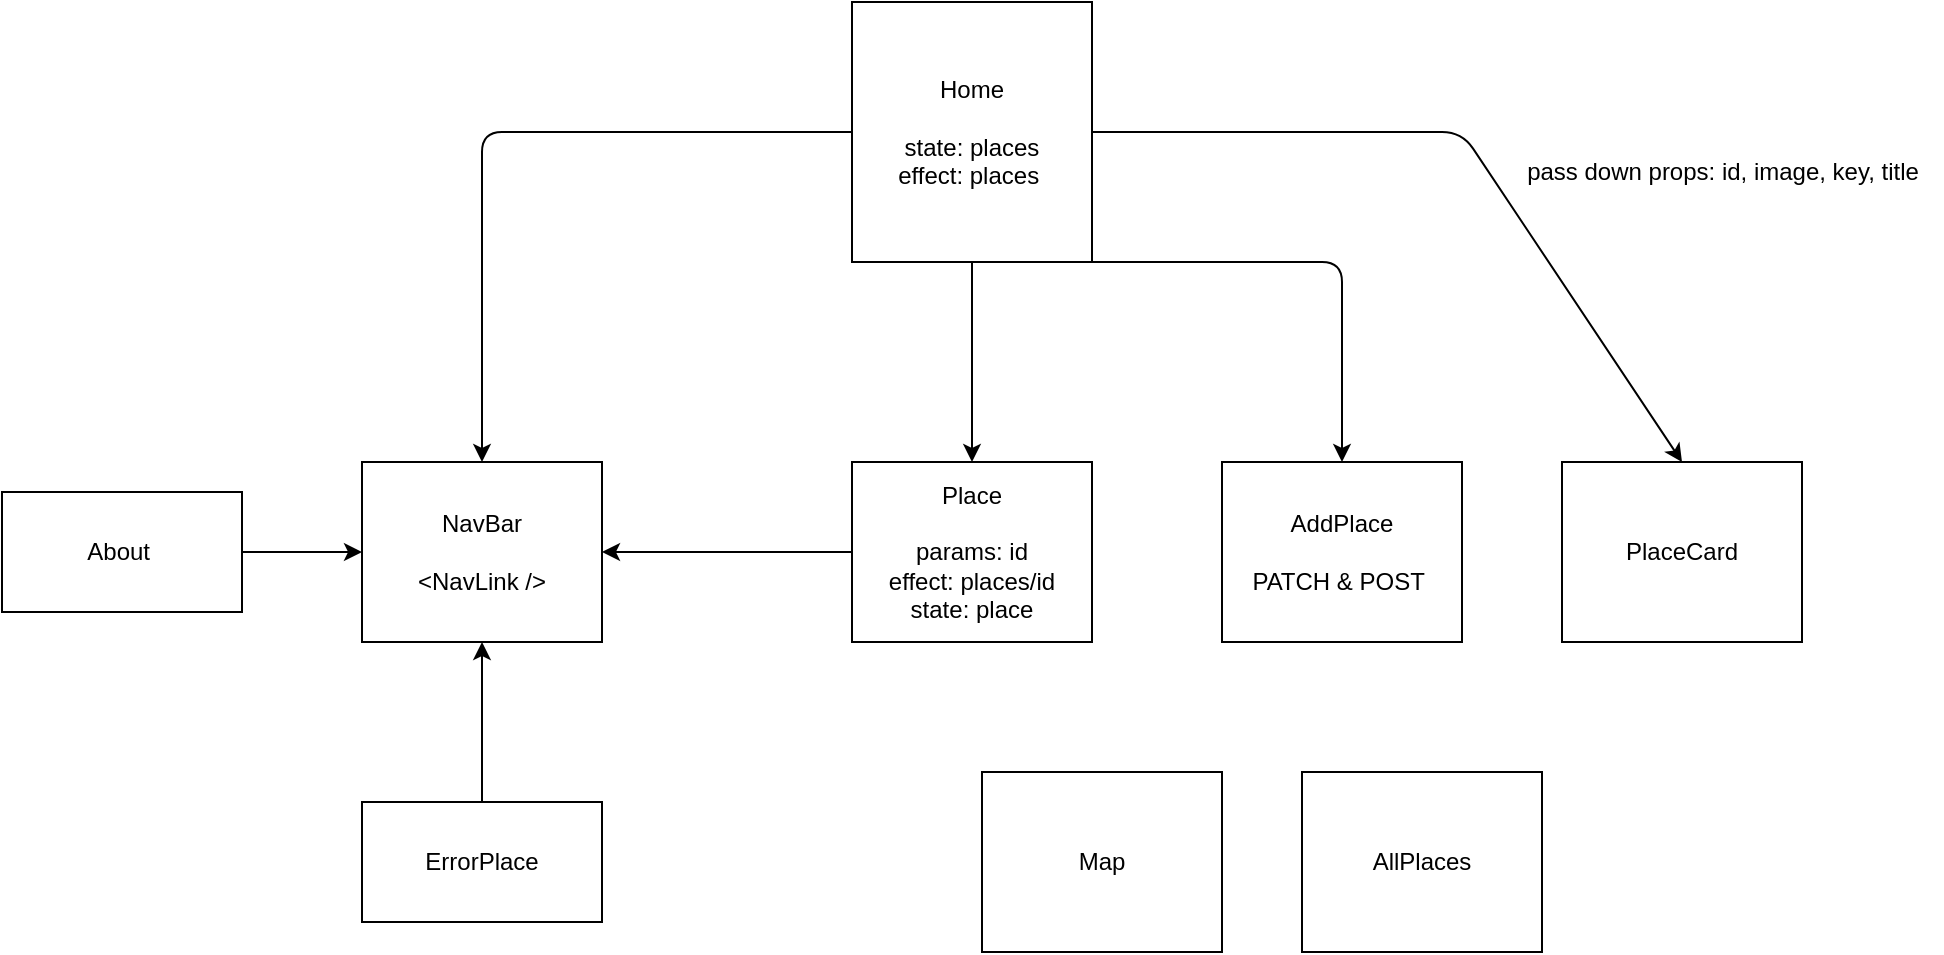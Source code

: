 <mxfile>
    <diagram id="07ao_RVqBjxphrWy-h5U" name="Page-1">
        <mxGraphModel dx="1626" dy="638" grid="1" gridSize="10" guides="1" tooltips="1" connect="1" arrows="1" fold="1" page="1" pageScale="1" pageWidth="850" pageHeight="1100" math="0" shadow="0">
            <root>
                <mxCell id="0"/>
                <mxCell id="1" parent="0"/>
                <mxCell id="23" style="edgeStyle=none;html=1;exitX=0.5;exitY=1;exitDx=0;exitDy=0;entryX=0.5;entryY=0;entryDx=0;entryDy=0;" edge="1" parent="1" source="2" target="4">
                    <mxGeometry relative="1" as="geometry"/>
                </mxCell>
                <mxCell id="24" style="edgeStyle=none;html=1;exitX=1;exitY=0.5;exitDx=0;exitDy=0;entryX=0.5;entryY=0;entryDx=0;entryDy=0;" edge="1" parent="1" source="2" target="14">
                    <mxGeometry relative="1" as="geometry">
                        <Array as="points">
                            <mxPoint x="670" y="75"/>
                        </Array>
                    </mxGeometry>
                </mxCell>
                <mxCell id="25" style="edgeStyle=none;html=1;exitX=0;exitY=0.5;exitDx=0;exitDy=0;entryX=0.5;entryY=0;entryDx=0;entryDy=0;" edge="1" parent="1" source="2" target="13">
                    <mxGeometry relative="1" as="geometry">
                        <Array as="points">
                            <mxPoint x="180" y="75"/>
                        </Array>
                    </mxGeometry>
                </mxCell>
                <mxCell id="29" style="edgeStyle=none;html=1;exitX=1;exitY=1;exitDx=0;exitDy=0;entryX=0.5;entryY=0;entryDx=0;entryDy=0;" edge="1" parent="1" source="2">
                    <mxGeometry relative="1" as="geometry">
                        <mxPoint x="610" y="240" as="targetPoint"/>
                        <Array as="points">
                            <mxPoint x="610" y="140"/>
                        </Array>
                    </mxGeometry>
                </mxCell>
                <mxCell id="2" value="Home&lt;br&gt;&lt;br&gt;state: places&lt;br&gt;effect: places&amp;nbsp;" style="whiteSpace=wrap;html=1;" parent="1" vertex="1">
                    <mxGeometry x="365" y="10" width="120" height="130" as="geometry"/>
                </mxCell>
                <mxCell id="3" value="AllPlaces" style="whiteSpace=wrap;html=1;" parent="1" vertex="1">
                    <mxGeometry x="590" y="395" width="120" height="90" as="geometry"/>
                </mxCell>
                <mxCell id="26" style="edgeStyle=none;html=1;exitX=0;exitY=0.5;exitDx=0;exitDy=0;entryX=1;entryY=0.5;entryDx=0;entryDy=0;" edge="1" parent="1" source="4" target="13">
                    <mxGeometry relative="1" as="geometry"/>
                </mxCell>
                <mxCell id="4" value="Place&lt;br&gt;&lt;br&gt;params: id&lt;br&gt;effect: places/id&lt;br&gt;state: place" style="whiteSpace=wrap;html=1;" parent="1" vertex="1">
                    <mxGeometry x="365" y="240" width="120" height="90" as="geometry"/>
                </mxCell>
                <mxCell id="20" style="edgeStyle=none;html=1;exitX=1;exitY=0.5;exitDx=0;exitDy=0;entryX=0;entryY=0.5;entryDx=0;entryDy=0;" edge="1" parent="1" source="5" target="13">
                    <mxGeometry relative="1" as="geometry"/>
                </mxCell>
                <mxCell id="5" value="About&amp;nbsp;" style="whiteSpace=wrap;html=1;" parent="1" vertex="1">
                    <mxGeometry x="-60" y="255" width="120" height="60" as="geometry"/>
                </mxCell>
                <mxCell id="6" value="AddPlace&lt;br&gt;&lt;br&gt;PATCH &amp;amp; POST&amp;nbsp;" style="whiteSpace=wrap;html=1;" parent="1" vertex="1">
                    <mxGeometry x="550" y="240" width="120" height="90" as="geometry"/>
                </mxCell>
                <mxCell id="7" value="Map" style="whiteSpace=wrap;html=1;" parent="1" vertex="1">
                    <mxGeometry x="430" y="395" width="120" height="90" as="geometry"/>
                </mxCell>
                <mxCell id="13" value="NavBar&lt;br&gt;&lt;br&gt;&amp;lt;NavLink /&amp;gt;" style="whiteSpace=wrap;html=1;" vertex="1" parent="1">
                    <mxGeometry x="120" y="240" width="120" height="90" as="geometry"/>
                </mxCell>
                <mxCell id="14" value="PlaceCard" style="whiteSpace=wrap;html=1;" vertex="1" parent="1">
                    <mxGeometry x="720" y="240" width="120" height="90" as="geometry"/>
                </mxCell>
                <mxCell id="19" style="edgeStyle=none;html=1;exitX=0.5;exitY=0;exitDx=0;exitDy=0;entryX=0.5;entryY=1;entryDx=0;entryDy=0;" edge="1" parent="1" source="15" target="13">
                    <mxGeometry relative="1" as="geometry"/>
                </mxCell>
                <mxCell id="15" value="ErrorPlace" style="whiteSpace=wrap;html=1;" vertex="1" parent="1">
                    <mxGeometry x="120" y="410" width="120" height="60" as="geometry"/>
                </mxCell>
                <mxCell id="21" value="pass down props: id, image, key, title" style="text;html=1;align=center;verticalAlign=middle;resizable=0;points=[];autosize=1;strokeColor=none;fillColor=none;" vertex="1" parent="1">
                    <mxGeometry x="690" y="80" width="220" height="30" as="geometry"/>
                </mxCell>
            </root>
        </mxGraphModel>
    </diagram>
</mxfile>